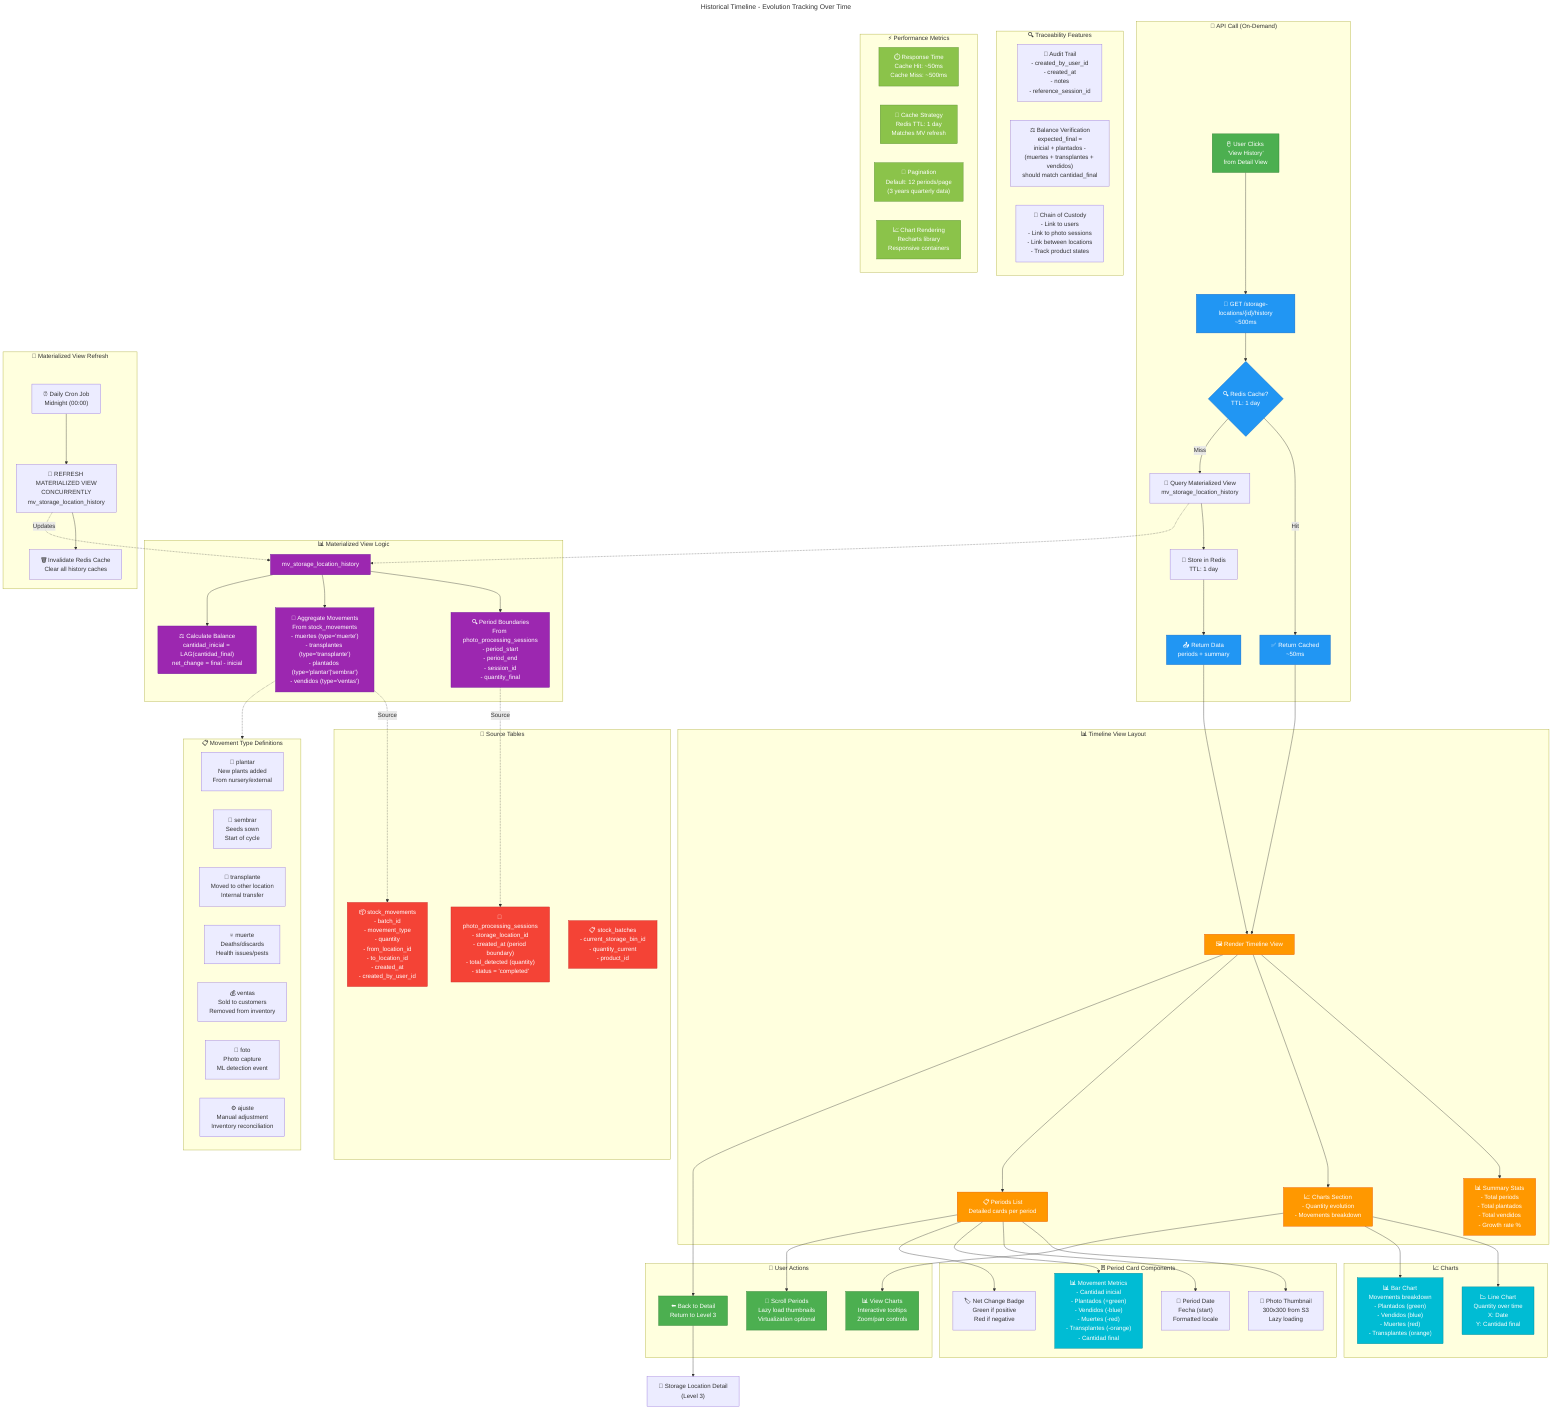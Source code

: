 ---
title: Historical Timeline - Evolution Tracking Over Time
---
graph TB
    %% Entry Point
    UserClick["🖱️ User Clicks<br/>'View History'<br/>from Detail View"]

    %% API Call
    subgraph APICall["🔄 API Call (On-Demand)"]
        FetchHistory["📡 GET /storage-locations/{id}/history<br/>~500ms"]
        CheckCache{"🔍 Redis Cache?<br/>TTL: 1 day"}
        QueryMV["💾 Query Materialized View<br/>mv_storage_location_history"]

        UserClick --> FetchHistory
        FetchHistory --> CheckCache
        CheckCache -->|"Hit"| ReturnCached["✅ Return Cached<br/>~50ms"]
        CheckCache -->|"Miss"| QueryMV
        QueryMV --> StoreCache["💾 Store in Redis<br/>TTL: 1 day"]
        StoreCache --> ReturnData["📤 Return Data<br/>periods + summary"]
    end

    %% Rendering
    ReturnData --> RenderTimeline
    ReturnCached --> RenderTimeline

    subgraph TimelineView["📊 Timeline View Layout"]
        RenderTimeline["🖼️ Render Timeline View"]

        SummaryStats["📊 Summary Stats<br/>- Total periods<br/>- Total plantados<br/>- Total vendidos<br/>- Growth rate %"]

        Charts["📈 Charts Section<br/>- Quantity evolution<br/>- Movements breakdown"]

        PeriodsList["📋 Periods List<br/>Detailed cards per period"]

        RenderTimeline --> SummaryStats
        RenderTimeline --> Charts
        RenderTimeline --> PeriodsList
    end

    %% Charts Details
    subgraph ChartsSection["📈 Charts"]
        LineChart["📉 Line Chart<br/>Quantity over time<br/>X: Date<br/>Y: Cantidad final"]

        BarChart["📊 Bar Chart<br/>Movements breakdown<br/>- Plantados (green)<br/>- Vendidos (blue)<br/>- Muertes (red)<br/>- Transplantes (orange)"]

        Charts --> LineChart
        Charts --> BarChart
    end

    %% Period Card Details
    subgraph PeriodCard["🃏 Period Card Components"]
        Thumbnail["📸 Photo Thumbnail<br/>300x300 from S3<br/>Lazy loading"]

        PeriodDate["📅 Period Date<br/>Fecha (start)<br/>Formatted locale"]

        MovementMetrics["📊 Movement Metrics<br/>- Cantidad inicial<br/>- Plantados (+green)<br/>- Vendidos (-blue)<br/>- Muertes (-red)<br/>- Transplantes (-orange)<br/>- Cantidad final"]

        NetChangeBadge["🏷️ Net Change Badge<br/>Green if positive<br/>Red if negative"]

        PeriodsList --> Thumbnail
        PeriodsList --> PeriodDate
        PeriodsList --> MovementMetrics
        PeriodsList --> NetChangeBadge
    end

    %% Data Source: Materialized View
    subgraph MaterializedView["📊 Materialized View Logic"]
        MVSource["mv_storage_location_history"]

        PeriodBoundaries["🔍 Period Boundaries<br/>From photo_processing_sessions<br/>- period_start<br/>- period_end<br/>- session_id<br/>- quantity_final"]

        AggregateMovements["🔢 Aggregate Movements<br/>From stock_movements<br/>- muertes (type='muerte')<br/>- transplantes (type='transplante')<br/>- plantados (type='plantar'|'sembrar')<br/>- vendidos (type='ventas')"]

        CalculateBalance["⚖️ Calculate Balance<br/>cantidad_inicial = LAG(cantidad_final)<br/>net_change = final - inicial"]

        MVSource --> PeriodBoundaries
        MVSource --> AggregateMovements
        MVSource --> CalculateBalance
    end

    QueryMV -.-> MVSource

    %% Movement Types
    subgraph MovementTypes["📋 Movement Type Definitions"]
        Plantar["🌱 plantar<br/>New plants added<br/>From nursery/external"]

        Sembrar["🌾 sembrar<br/>Seeds sown<br/>Start of cycle"]

        Transplante["🔄 transplante<br/>Moved to other location<br/>Internal transfer"]

        Muerte["💀 muerte<br/>Deaths/discards<br/>Health issues/pests"]

        Ventas["💰 ventas<br/>Sold to customers<br/>Removed from inventory"]

        Foto["📸 foto<br/>Photo capture<br/>ML detection event"]

        Ajuste["⚙️ ajuste<br/>Manual adjustment<br/>Inventory reconciliation"]
    end

    AggregateMovements -.-> MovementTypes

    %% Traceability
    subgraph Traceability["🔍 Traceability Features"]
        AuditTrail["📜 Audit Trail<br/>- created_by_user_id<br/>- created_at<br/>- notes<br/>- reference_session_id"]

        BalanceVerification["⚖️ Balance Verification<br/>expected_final =<br/>inicial + plantados -<br/>(muertes + transplantes + vendidos)<br/>should match cantidad_final"]

        ChainOfCustody["🔗 Chain of Custody<br/>- Link to users<br/>- Link to photo sessions<br/>- Link between locations<br/>- Track product states"]
    end

    %% Materialized View Refresh
    subgraph MVRefresh["🔄 Materialized View Refresh"]
        DailyCron["⏰ Daily Cron Job<br/>Midnight (00:00)"]

        RefreshMV["🔄 REFRESH MATERIALIZED VIEW<br/>CONCURRENTLY<br/>mv_storage_location_history"]

        InvalidateCache["🗑️ Invalidate Redis Cache<br/>Clear all history caches"]

        DailyCron --> RefreshMV
        RefreshMV --> InvalidateCache
    end

    RefreshMV -.->|"Updates"| MVSource

    %% Database Tables
    subgraph DatabaseTables["💾 Source Tables"]
        PhotoSessions["📸 photo_processing_sessions<br/>- storage_location_id<br/>- created_at (period boundary)<br/>- total_detected (quantity)<br/>- status = 'completed'"]

        StockMovements["📦 stock_movements<br/>- batch_id<br/>- movement_type<br/>- quantity<br/>- from_location_id<br/>- to_location_id<br/>- created_at<br/>- created_by_user_id"]

        StockBatches["📋 stock_batches<br/>- current_storage_bin_id<br/>- quantity_current<br/>- product_id"]
    end

    PeriodBoundaries -.->|"Source"| PhotoSessions
    AggregateMovements -.->|"Source"| StockMovements

    %% Performance
    subgraph Performance["⚡ Performance Metrics"]
        ResponseTime["⏱️ Response Time<br/>Cache Hit: ~50ms<br/>Cache Miss: ~500ms"]

        CacheStrategy["💾 Cache Strategy<br/>Redis TTL: 1 day<br/>Matches MV refresh"]

        Pagination["📄 Pagination<br/>Default: 12 periods/page<br/>(3 years quarterly data)"]

        ChartRendering["📈 Chart Rendering<br/>Recharts library<br/>Responsive containers"]
    end

    %% User Interactions
    subgraph UserInteractions["💬 User Actions"]
        ScrollPeriods["📜 Scroll Periods<br/>Lazy load thumbnails<br/>Virtualization optional"]

        ViewCharts["📊 View Charts<br/>Interactive tooltips<br/>Zoom/pan controls"]

        BackToDetail["⬅️ Back to Detail<br/>Return to Level 3"]
    end

    PeriodsList --> ScrollPeriods
    Charts --> ViewCharts
    RenderTimeline --> BackToDetail

    BackToDetail --> DetailView["📸 Storage Location Detail<br/>(Level 3)"]

    %% Styling
    classDef userClass fill:#4CAF50,stroke:#2E7D32,color:#fff
    classDef apiClass fill:#2196F3,stroke:#1565C0,color:#fff
    classDef renderClass fill:#FF9800,stroke:#E65100,color:#fff
    classDef dataClass fill:#9C27B0,stroke:#6A1B9A,color:#fff
    classDef calcClass fill:#00BCD4,stroke:#00838F,color:#fff
    classDef dbClass fill:#F44336,stroke:#C62828,color:#fff
    classDef perfClass fill:#8BC34A,stroke:#558B2F,color:#fff

    class UserClick,ScrollPeriods,ViewCharts,BackToDetail userClass
    class FetchHistory,CheckCache,ReturnCached,ReturnData apiClass
    class RenderTimeline,SummaryStats,Charts,PeriodsList renderClass
    class MVSource,PeriodBoundaries,AggregateMovements,CalculateBalance dataClass
    class LineChart,BarChart,MovementMetrics calcClass
    class PhotoSessions,StockMovements,StockBatches dbClass
    class ResponseTime,CacheStrategy,Pagination,ChartRendering perfClass